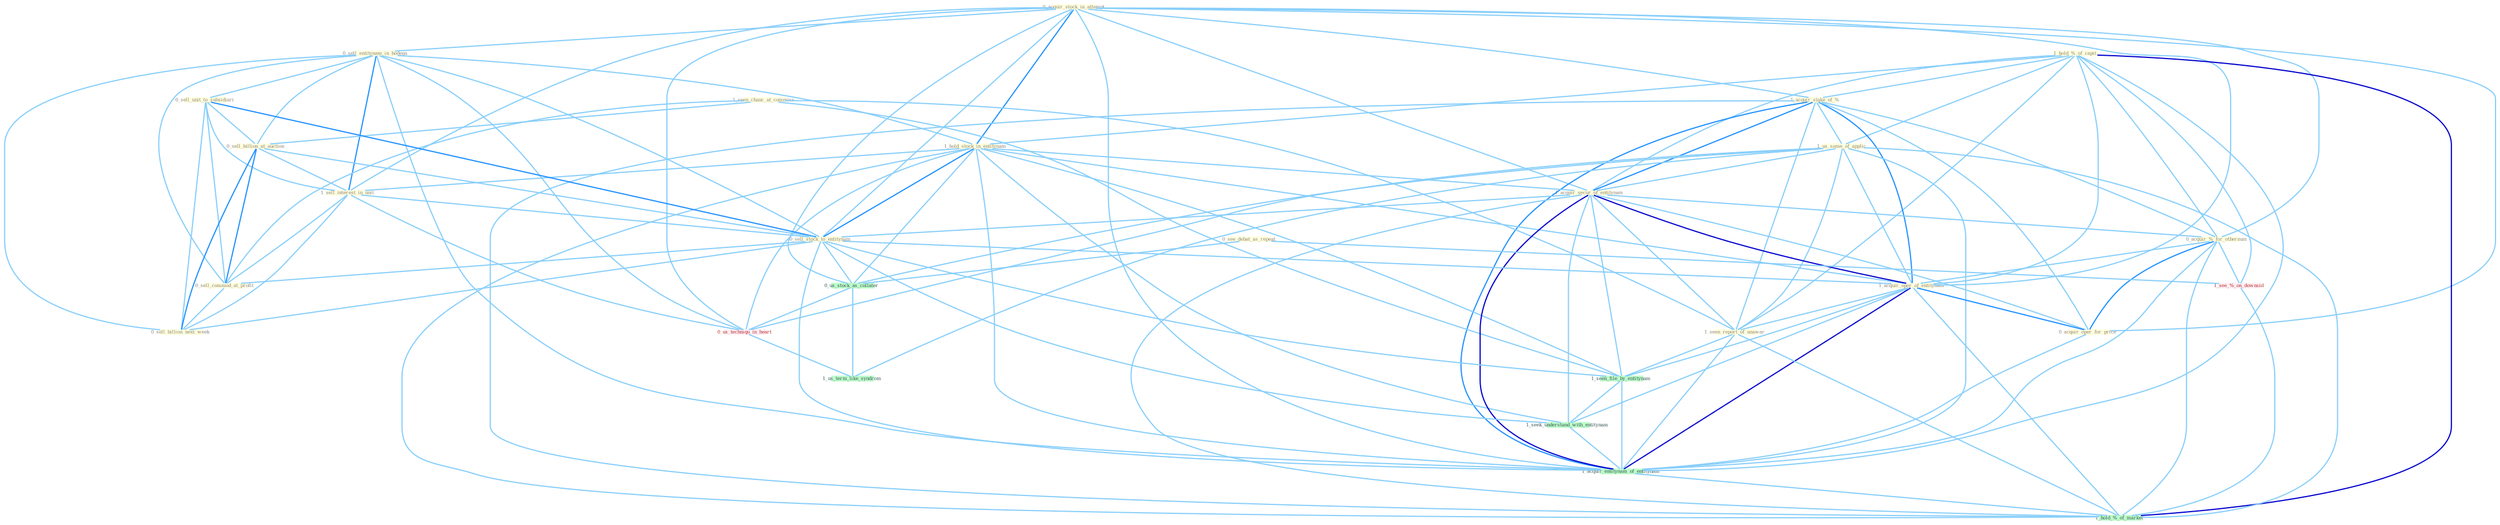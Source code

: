 Graph G{ 
    node
    [shape=polygon,style=filled,width=.5,height=.06,color="#BDFCC9",fixedsize=true,fontsize=4,
    fontcolor="#2f4f4f"];
    {node
    [color="#ffffe0", fontcolor="#8b7d6b"] "0_acquir_stock_in_attempt " "1_hold_%_of_capit " "1_acquir_stake_of_% " "1_us_some_of_applic " "0_sell_entitynam_in_bodega " "1_hold_stock_in_entitynam " "1_seen_chanc_at_commiss " "0_sell_unit_to_subsidiari " "0_sell_billion_at_auction " "1_acquir_secur_of_entitynam " "1_sell_interest_in_unit " "0_acquir_%_for_othernum " "0_sell_stock_to_entitynam " "0_sell_commod_at_profit " "1_acquir_oper_of_entitynam " "1_seen_report_of_unawar " "0_see_debat_as_repeat " "0_sell_billion_next_week " "0_acquir_oper_for_price "}
{node [color="#fff0f5", fontcolor="#b22222"] "0_us_techniqu_in_heart " "1_see_%_on_downsid "}
edge [color="#B0E2FF"];

	"0_acquir_stock_in_attempt " -- "1_acquir_stake_of_% " [w="1", color="#87cefa" ];
	"0_acquir_stock_in_attempt " -- "0_sell_entitynam_in_bodega " [w="1", color="#87cefa" ];
	"0_acquir_stock_in_attempt " -- "1_hold_stock_in_entitynam " [w="2", color="#1e90ff" , len=0.8];
	"0_acquir_stock_in_attempt " -- "1_acquir_secur_of_entitynam " [w="1", color="#87cefa" ];
	"0_acquir_stock_in_attempt " -- "1_sell_interest_in_unit " [w="1", color="#87cefa" ];
	"0_acquir_stock_in_attempt " -- "0_acquir_%_for_othernum " [w="1", color="#87cefa" ];
	"0_acquir_stock_in_attempt " -- "0_sell_stock_to_entitynam " [w="1", color="#87cefa" ];
	"0_acquir_stock_in_attempt " -- "1_acquir_oper_of_entitynam " [w="1", color="#87cefa" ];
	"0_acquir_stock_in_attempt " -- "0_acquir_oper_for_price " [w="1", color="#87cefa" ];
	"0_acquir_stock_in_attempt " -- "0_us_stock_as_collater " [w="1", color="#87cefa" ];
	"0_acquir_stock_in_attempt " -- "1_acquir_entitynam_of_entitynam " [w="1", color="#87cefa" ];
	"0_acquir_stock_in_attempt " -- "0_us_techniqu_in_heart " [w="1", color="#87cefa" ];
	"1_hold_%_of_capit " -- "1_acquir_stake_of_% " [w="1", color="#87cefa" ];
	"1_hold_%_of_capit " -- "1_us_some_of_applic " [w="1", color="#87cefa" ];
	"1_hold_%_of_capit " -- "1_hold_stock_in_entitynam " [w="1", color="#87cefa" ];
	"1_hold_%_of_capit " -- "1_acquir_secur_of_entitynam " [w="1", color="#87cefa" ];
	"1_hold_%_of_capit " -- "0_acquir_%_for_othernum " [w="1", color="#87cefa" ];
	"1_hold_%_of_capit " -- "1_acquir_oper_of_entitynam " [w="1", color="#87cefa" ];
	"1_hold_%_of_capit " -- "1_seen_report_of_unawar " [w="1", color="#87cefa" ];
	"1_hold_%_of_capit " -- "1_acquir_entitynam_of_entitynam " [w="1", color="#87cefa" ];
	"1_hold_%_of_capit " -- "1_see_%_on_downsid " [w="1", color="#87cefa" ];
	"1_hold_%_of_capit " -- "1_hold_%_of_market " [w="3", color="#0000cd" , len=0.6];
	"1_acquir_stake_of_% " -- "1_us_some_of_applic " [w="1", color="#87cefa" ];
	"1_acquir_stake_of_% " -- "1_acquir_secur_of_entitynam " [w="2", color="#1e90ff" , len=0.8];
	"1_acquir_stake_of_% " -- "0_acquir_%_for_othernum " [w="1", color="#87cefa" ];
	"1_acquir_stake_of_% " -- "1_acquir_oper_of_entitynam " [w="2", color="#1e90ff" , len=0.8];
	"1_acquir_stake_of_% " -- "1_seen_report_of_unawar " [w="1", color="#87cefa" ];
	"1_acquir_stake_of_% " -- "0_acquir_oper_for_price " [w="1", color="#87cefa" ];
	"1_acquir_stake_of_% " -- "1_acquir_entitynam_of_entitynam " [w="2", color="#1e90ff" , len=0.8];
	"1_acquir_stake_of_% " -- "1_hold_%_of_market " [w="1", color="#87cefa" ];
	"1_us_some_of_applic " -- "1_acquir_secur_of_entitynam " [w="1", color="#87cefa" ];
	"1_us_some_of_applic " -- "1_acquir_oper_of_entitynam " [w="1", color="#87cefa" ];
	"1_us_some_of_applic " -- "1_seen_report_of_unawar " [w="1", color="#87cefa" ];
	"1_us_some_of_applic " -- "0_us_stock_as_collater " [w="1", color="#87cefa" ];
	"1_us_some_of_applic " -- "1_acquir_entitynam_of_entitynam " [w="1", color="#87cefa" ];
	"1_us_some_of_applic " -- "0_us_techniqu_in_heart " [w="1", color="#87cefa" ];
	"1_us_some_of_applic " -- "1_us_term_like_syndrom " [w="1", color="#87cefa" ];
	"1_us_some_of_applic " -- "1_hold_%_of_market " [w="1", color="#87cefa" ];
	"0_sell_entitynam_in_bodega " -- "1_hold_stock_in_entitynam " [w="1", color="#87cefa" ];
	"0_sell_entitynam_in_bodega " -- "0_sell_unit_to_subsidiari " [w="1", color="#87cefa" ];
	"0_sell_entitynam_in_bodega " -- "0_sell_billion_at_auction " [w="1", color="#87cefa" ];
	"0_sell_entitynam_in_bodega " -- "1_sell_interest_in_unit " [w="2", color="#1e90ff" , len=0.8];
	"0_sell_entitynam_in_bodega " -- "0_sell_stock_to_entitynam " [w="1", color="#87cefa" ];
	"0_sell_entitynam_in_bodega " -- "0_sell_commod_at_profit " [w="1", color="#87cefa" ];
	"0_sell_entitynam_in_bodega " -- "0_sell_billion_next_week " [w="1", color="#87cefa" ];
	"0_sell_entitynam_in_bodega " -- "1_acquir_entitynam_of_entitynam " [w="1", color="#87cefa" ];
	"0_sell_entitynam_in_bodega " -- "0_us_techniqu_in_heart " [w="1", color="#87cefa" ];
	"1_hold_stock_in_entitynam " -- "1_acquir_secur_of_entitynam " [w="1", color="#87cefa" ];
	"1_hold_stock_in_entitynam " -- "1_sell_interest_in_unit " [w="1", color="#87cefa" ];
	"1_hold_stock_in_entitynam " -- "0_sell_stock_to_entitynam " [w="2", color="#1e90ff" , len=0.8];
	"1_hold_stock_in_entitynam " -- "1_acquir_oper_of_entitynam " [w="1", color="#87cefa" ];
	"1_hold_stock_in_entitynam " -- "1_seen_file_by_entitynam " [w="1", color="#87cefa" ];
	"1_hold_stock_in_entitynam " -- "0_us_stock_as_collater " [w="1", color="#87cefa" ];
	"1_hold_stock_in_entitynam " -- "1_seek_understand_with_entitynam " [w="1", color="#87cefa" ];
	"1_hold_stock_in_entitynam " -- "1_acquir_entitynam_of_entitynam " [w="1", color="#87cefa" ];
	"1_hold_stock_in_entitynam " -- "0_us_techniqu_in_heart " [w="1", color="#87cefa" ];
	"1_hold_stock_in_entitynam " -- "1_hold_%_of_market " [w="1", color="#87cefa" ];
	"1_seen_chanc_at_commiss " -- "0_sell_billion_at_auction " [w="1", color="#87cefa" ];
	"1_seen_chanc_at_commiss " -- "0_sell_commod_at_profit " [w="1", color="#87cefa" ];
	"1_seen_chanc_at_commiss " -- "1_seen_report_of_unawar " [w="1", color="#87cefa" ];
	"1_seen_chanc_at_commiss " -- "1_seen_file_by_entitynam " [w="1", color="#87cefa" ];
	"0_sell_unit_to_subsidiari " -- "0_sell_billion_at_auction " [w="1", color="#87cefa" ];
	"0_sell_unit_to_subsidiari " -- "1_sell_interest_in_unit " [w="1", color="#87cefa" ];
	"0_sell_unit_to_subsidiari " -- "0_sell_stock_to_entitynam " [w="2", color="#1e90ff" , len=0.8];
	"0_sell_unit_to_subsidiari " -- "0_sell_commod_at_profit " [w="1", color="#87cefa" ];
	"0_sell_unit_to_subsidiari " -- "0_sell_billion_next_week " [w="1", color="#87cefa" ];
	"0_sell_billion_at_auction " -- "1_sell_interest_in_unit " [w="1", color="#87cefa" ];
	"0_sell_billion_at_auction " -- "0_sell_stock_to_entitynam " [w="1", color="#87cefa" ];
	"0_sell_billion_at_auction " -- "0_sell_commod_at_profit " [w="2", color="#1e90ff" , len=0.8];
	"0_sell_billion_at_auction " -- "0_sell_billion_next_week " [w="2", color="#1e90ff" , len=0.8];
	"1_acquir_secur_of_entitynam " -- "0_acquir_%_for_othernum " [w="1", color="#87cefa" ];
	"1_acquir_secur_of_entitynam " -- "0_sell_stock_to_entitynam " [w="1", color="#87cefa" ];
	"1_acquir_secur_of_entitynam " -- "1_acquir_oper_of_entitynam " [w="3", color="#0000cd" , len=0.6];
	"1_acquir_secur_of_entitynam " -- "1_seen_report_of_unawar " [w="1", color="#87cefa" ];
	"1_acquir_secur_of_entitynam " -- "0_acquir_oper_for_price " [w="1", color="#87cefa" ];
	"1_acquir_secur_of_entitynam " -- "1_seen_file_by_entitynam " [w="1", color="#87cefa" ];
	"1_acquir_secur_of_entitynam " -- "1_seek_understand_with_entitynam " [w="1", color="#87cefa" ];
	"1_acquir_secur_of_entitynam " -- "1_acquir_entitynam_of_entitynam " [w="3", color="#0000cd" , len=0.6];
	"1_acquir_secur_of_entitynam " -- "1_hold_%_of_market " [w="1", color="#87cefa" ];
	"1_sell_interest_in_unit " -- "0_sell_stock_to_entitynam " [w="1", color="#87cefa" ];
	"1_sell_interest_in_unit " -- "0_sell_commod_at_profit " [w="1", color="#87cefa" ];
	"1_sell_interest_in_unit " -- "0_sell_billion_next_week " [w="1", color="#87cefa" ];
	"1_sell_interest_in_unit " -- "0_us_techniqu_in_heart " [w="1", color="#87cefa" ];
	"0_acquir_%_for_othernum " -- "1_acquir_oper_of_entitynam " [w="1", color="#87cefa" ];
	"0_acquir_%_for_othernum " -- "0_acquir_oper_for_price " [w="2", color="#1e90ff" , len=0.8];
	"0_acquir_%_for_othernum " -- "1_acquir_entitynam_of_entitynam " [w="1", color="#87cefa" ];
	"0_acquir_%_for_othernum " -- "1_see_%_on_downsid " [w="1", color="#87cefa" ];
	"0_acquir_%_for_othernum " -- "1_hold_%_of_market " [w="1", color="#87cefa" ];
	"0_sell_stock_to_entitynam " -- "0_sell_commod_at_profit " [w="1", color="#87cefa" ];
	"0_sell_stock_to_entitynam " -- "1_acquir_oper_of_entitynam " [w="1", color="#87cefa" ];
	"0_sell_stock_to_entitynam " -- "0_sell_billion_next_week " [w="1", color="#87cefa" ];
	"0_sell_stock_to_entitynam " -- "1_seen_file_by_entitynam " [w="1", color="#87cefa" ];
	"0_sell_stock_to_entitynam " -- "0_us_stock_as_collater " [w="1", color="#87cefa" ];
	"0_sell_stock_to_entitynam " -- "1_seek_understand_with_entitynam " [w="1", color="#87cefa" ];
	"0_sell_stock_to_entitynam " -- "1_acquir_entitynam_of_entitynam " [w="1", color="#87cefa" ];
	"0_sell_commod_at_profit " -- "0_sell_billion_next_week " [w="1", color="#87cefa" ];
	"1_acquir_oper_of_entitynam " -- "1_seen_report_of_unawar " [w="1", color="#87cefa" ];
	"1_acquir_oper_of_entitynam " -- "0_acquir_oper_for_price " [w="2", color="#1e90ff" , len=0.8];
	"1_acquir_oper_of_entitynam " -- "1_seen_file_by_entitynam " [w="1", color="#87cefa" ];
	"1_acquir_oper_of_entitynam " -- "1_seek_understand_with_entitynam " [w="1", color="#87cefa" ];
	"1_acquir_oper_of_entitynam " -- "1_acquir_entitynam_of_entitynam " [w="3", color="#0000cd" , len=0.6];
	"1_acquir_oper_of_entitynam " -- "1_hold_%_of_market " [w="1", color="#87cefa" ];
	"1_seen_report_of_unawar " -- "1_seen_file_by_entitynam " [w="1", color="#87cefa" ];
	"1_seen_report_of_unawar " -- "1_acquir_entitynam_of_entitynam " [w="1", color="#87cefa" ];
	"1_seen_report_of_unawar " -- "1_hold_%_of_market " [w="1", color="#87cefa" ];
	"0_see_debat_as_repeat " -- "0_us_stock_as_collater " [w="1", color="#87cefa" ];
	"0_see_debat_as_repeat " -- "1_see_%_on_downsid " [w="1", color="#87cefa" ];
	"0_acquir_oper_for_price " -- "1_acquir_entitynam_of_entitynam " [w="1", color="#87cefa" ];
	"1_seen_file_by_entitynam " -- "1_seek_understand_with_entitynam " [w="1", color="#87cefa" ];
	"1_seen_file_by_entitynam " -- "1_acquir_entitynam_of_entitynam " [w="1", color="#87cefa" ];
	"0_us_stock_as_collater " -- "0_us_techniqu_in_heart " [w="1", color="#87cefa" ];
	"0_us_stock_as_collater " -- "1_us_term_like_syndrom " [w="1", color="#87cefa" ];
	"1_seek_understand_with_entitynam " -- "1_acquir_entitynam_of_entitynam " [w="1", color="#87cefa" ];
	"1_acquir_entitynam_of_entitynam " -- "1_hold_%_of_market " [w="1", color="#87cefa" ];
	"0_us_techniqu_in_heart " -- "1_us_term_like_syndrom " [w="1", color="#87cefa" ];
	"1_see_%_on_downsid " -- "1_hold_%_of_market " [w="1", color="#87cefa" ];
}